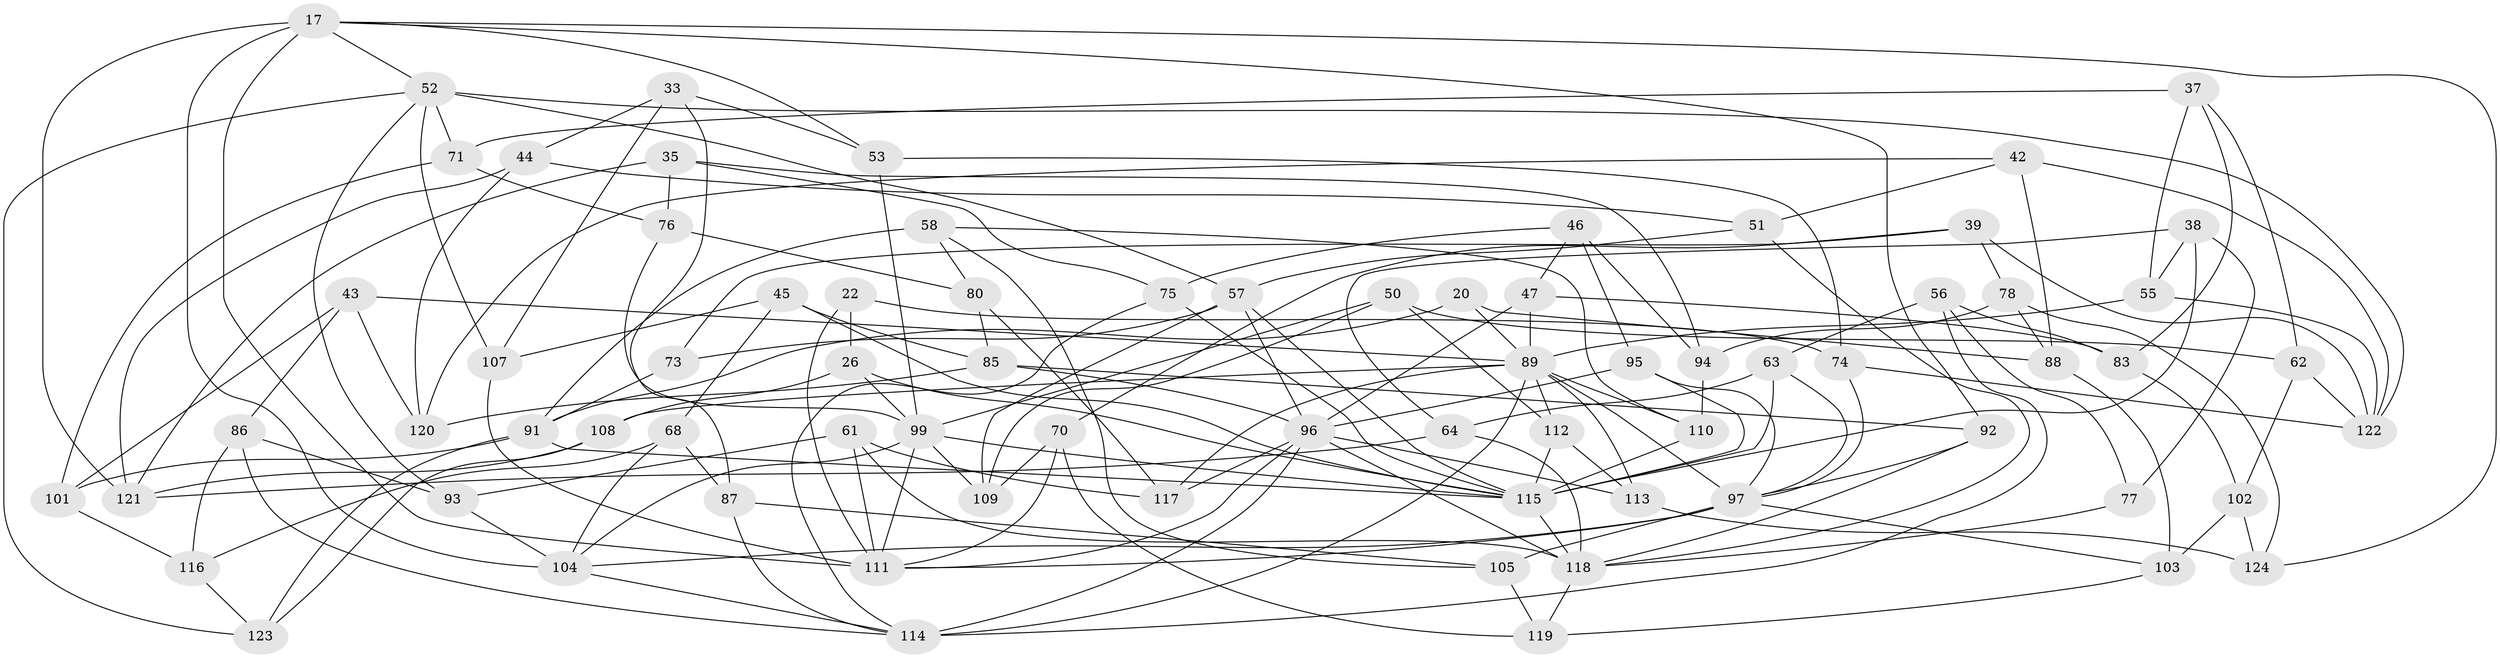 // original degree distribution, {4: 1.0}
// Generated by graph-tools (version 1.1) at 2025/03/03/04/25 22:03:02]
// undirected, 74 vertices, 174 edges
graph export_dot {
graph [start="1"]
  node [color=gray90,style=filled];
  17 [super="+16"];
  20;
  22;
  26 [super="+1"];
  33;
  35;
  37;
  38;
  39;
  42;
  43;
  44;
  45 [super="+14"];
  46;
  47 [super="+40"];
  50 [super="+2"];
  51;
  52 [super="+24"];
  53;
  55;
  56;
  57 [super="+11+36"];
  58;
  61;
  62;
  63;
  64 [super="+21"];
  68;
  70;
  71;
  73;
  74;
  75;
  76;
  77;
  78;
  80;
  83;
  85 [super="+19"];
  86;
  87;
  88;
  89 [super="+6+28+13+84"];
  91 [super="+72"];
  92;
  93;
  94;
  95;
  96 [super="+9+82"];
  97 [super="+65+32"];
  99 [super="+90+67"];
  101;
  102;
  103;
  104 [super="+5+49"];
  105;
  107 [super="+106"];
  108;
  109 [super="+100"];
  110;
  111 [super="+66+79"];
  112 [super="+59"];
  113 [super="+34"];
  114 [super="+41"];
  115 [super="+8+69+25+98+60"];
  116;
  117;
  118 [super="+30+54+81"];
  119;
  120;
  121 [super="+48"];
  122 [super="+31"];
  123;
  124;
  17 -- 53;
  17 -- 104 [weight=2];
  17 -- 124;
  17 -- 52;
  17 -- 92;
  17 -- 121;
  17 -- 111;
  20 -- 88;
  20 -- 91 [weight=2];
  20 -- 89;
  22 -- 74;
  22 -- 26 [weight=2];
  22 -- 111;
  26 -- 99 [weight=2];
  26 -- 108;
  26 -- 115;
  33 -- 44;
  33 -- 107;
  33 -- 87;
  33 -- 53;
  35 -- 75;
  35 -- 94;
  35 -- 76;
  35 -- 121;
  37 -- 71;
  37 -- 83;
  37 -- 62;
  37 -- 55;
  38 -- 77;
  38 -- 55;
  38 -- 64;
  38 -- 115;
  39 -- 73;
  39 -- 70;
  39 -- 78;
  39 -- 122;
  42 -- 51;
  42 -- 120;
  42 -- 88;
  42 -- 122;
  43 -- 86;
  43 -- 120;
  43 -- 101;
  43 -- 89;
  44 -- 120;
  44 -- 121;
  44 -- 51;
  45 -- 115;
  45 -- 107 [weight=2];
  45 -- 68;
  45 -- 85 [weight=2];
  46 -- 95;
  46 -- 75;
  46 -- 47;
  46 -- 94;
  47 -- 96;
  47 -- 89 [weight=3];
  47 -- 83;
  50 -- 112 [weight=2];
  50 -- 109 [weight=2];
  50 -- 62;
  50 -- 99;
  51 -- 57;
  51 -- 118;
  52 -- 122;
  52 -- 57 [weight=2];
  52 -- 71;
  52 -- 123;
  52 -- 107;
  52 -- 93;
  53 -- 74;
  53 -- 99;
  55 -- 89;
  55 -- 122;
  56 -- 83;
  56 -- 77;
  56 -- 63;
  56 -- 114;
  57 -- 109 [weight=2];
  57 -- 96;
  57 -- 73;
  57 -- 115;
  58 -- 110;
  58 -- 105;
  58 -- 80;
  58 -- 91;
  61 -- 93;
  61 -- 118;
  61 -- 111;
  61 -- 117;
  62 -- 122;
  62 -- 102;
  63 -- 64;
  63 -- 115;
  63 -- 97;
  64 -- 121 [weight=2];
  64 -- 118 [weight=2];
  68 -- 87;
  68 -- 104;
  68 -- 116;
  70 -- 111;
  70 -- 119;
  70 -- 109;
  71 -- 76;
  71 -- 101;
  73 -- 91 [weight=2];
  74 -- 97;
  74 -- 122;
  75 -- 114;
  75 -- 115;
  76 -- 80;
  76 -- 99;
  77 -- 118 [weight=2];
  78 -- 88;
  78 -- 94;
  78 -- 124;
  80 -- 117;
  80 -- 85;
  83 -- 102;
  85 -- 92;
  85 -- 96;
  85 -- 120;
  86 -- 116;
  86 -- 93;
  86 -- 114;
  87 -- 105;
  87 -- 114;
  88 -- 103;
  89 -- 112;
  89 -- 108;
  89 -- 97;
  89 -- 114 [weight=2];
  89 -- 113;
  89 -- 117;
  89 -- 110;
  91 -- 101;
  91 -- 123;
  91 -- 115;
  92 -- 97;
  92 -- 118;
  93 -- 104;
  94 -- 110;
  95 -- 96;
  95 -- 115;
  95 -- 97;
  96 -- 114;
  96 -- 113 [weight=2];
  96 -- 117;
  96 -- 111;
  96 -- 118;
  97 -- 104 [weight=2];
  97 -- 103;
  97 -- 105;
  97 -- 111;
  99 -- 109;
  99 -- 111 [weight=2];
  99 -- 104;
  99 -- 115;
  101 -- 116;
  102 -- 124;
  102 -- 103;
  103 -- 119;
  104 -- 114;
  105 -- 119;
  107 -- 111 [weight=2];
  108 -- 123;
  108 -- 121;
  110 -- 115;
  112 -- 113 [weight=2];
  112 -- 115;
  113 -- 124;
  115 -- 118 [weight=3];
  116 -- 123;
  118 -- 119;
}
